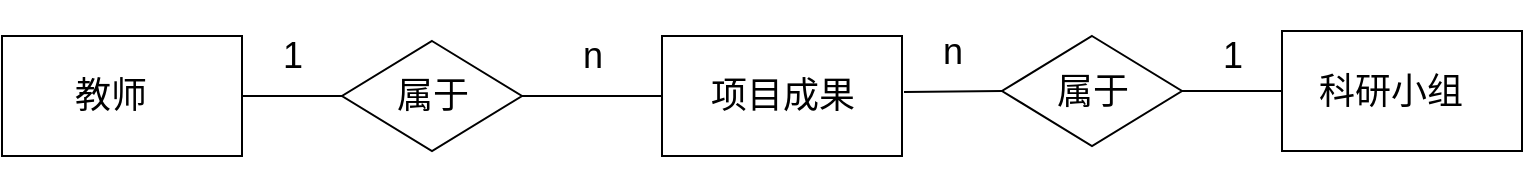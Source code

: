 <mxfile version="14.6.11" type="github">
  <diagram id="Eu6nOUOcpOGfrcl_d5k7" name="Page-1">
    <mxGraphModel dx="1038" dy="485" grid="1" gridSize="10" guides="1" tooltips="1" connect="1" arrows="1" fold="1" page="1" pageScale="1" pageWidth="827" pageHeight="1169" math="0" shadow="0">
      <root>
        <mxCell id="0" />
        <mxCell id="1" parent="0" />
        <mxCell id="IQw8xycDKLjuN-9eKdzt-23" value="&lt;font style=&quot;font-size: 18px&quot;&gt;1&lt;/font&gt;" style="text;html=1;resizable=0;autosize=1;align=center;verticalAlign=middle;points=[];fillColor=none;strokeColor=none;rounded=0;" parent="1" vertex="1">
          <mxGeometry x="180" y="215" width="30" height="20" as="geometry" />
        </mxCell>
        <mxCell id="IQw8xycDKLjuN-9eKdzt-26" value="&lt;font style=&quot;font-size: 18px&quot;&gt;n&lt;/font&gt;" style="text;html=1;resizable=0;autosize=1;align=center;verticalAlign=middle;points=[];fillColor=none;strokeColor=none;rounded=0;" parent="1" vertex="1">
          <mxGeometry x="330" y="215" width="30" height="20" as="geometry" />
        </mxCell>
        <mxCell id="5WTDee-ewbqKjF5mnnKF-1" value="" style="group;rotation=90;" vertex="1" connectable="0" parent="1">
          <mxGeometry x="220" y="217.5" width="90" height="55" as="geometry" />
        </mxCell>
        <mxCell id="IQw8xycDKLjuN-9eKdzt-5" value="" style="rhombus;whiteSpace=wrap;html=1;" parent="5WTDee-ewbqKjF5mnnKF-1" vertex="1">
          <mxGeometry width="90" height="55" as="geometry" />
        </mxCell>
        <mxCell id="IQw8xycDKLjuN-9eKdzt-21" value="&lt;span style=&quot;font-size: 18px&quot;&gt;属于&lt;/span&gt;" style="text;html=1;resizable=0;autosize=1;align=center;verticalAlign=middle;points=[];fillColor=none;strokeColor=none;rounded=0;" parent="5WTDee-ewbqKjF5mnnKF-1" vertex="1">
          <mxGeometry x="20" y="17.5" width="50" height="20" as="geometry" />
        </mxCell>
        <mxCell id="5WTDee-ewbqKjF5mnnKF-2" value="" style="group" vertex="1" connectable="0" parent="1">
          <mxGeometry x="50" y="215" width="120" height="60" as="geometry" />
        </mxCell>
        <mxCell id="IQw8xycDKLjuN-9eKdzt-6" value="" style="rounded=0;whiteSpace=wrap;html=1;" parent="5WTDee-ewbqKjF5mnnKF-2" vertex="1">
          <mxGeometry width="120" height="60" as="geometry" />
        </mxCell>
        <mxCell id="IQw8xycDKLjuN-9eKdzt-14" value="&lt;span style=&quot;font-size: 18px&quot;&gt;教师&lt;/span&gt;" style="text;html=1;resizable=0;autosize=1;align=center;verticalAlign=middle;points=[];fillColor=none;strokeColor=none;rounded=0;" parent="5WTDee-ewbqKjF5mnnKF-2" vertex="1">
          <mxGeometry x="29" y="20" width="50" height="20" as="geometry" />
        </mxCell>
        <mxCell id="5WTDee-ewbqKjF5mnnKF-3" value="" style="group" vertex="1" connectable="0" parent="1">
          <mxGeometry x="380" y="215" width="120" height="60" as="geometry" />
        </mxCell>
        <mxCell id="IQw8xycDKLjuN-9eKdzt-7" value="" style="rounded=0;whiteSpace=wrap;html=1;" parent="5WTDee-ewbqKjF5mnnKF-3" vertex="1">
          <mxGeometry width="120" height="60" as="geometry" />
        </mxCell>
        <mxCell id="IQw8xycDKLjuN-9eKdzt-16" value="&lt;span style=&quot;font-size: 18px&quot;&gt;项目成果&lt;/span&gt;" style="text;html=1;resizable=0;autosize=1;align=center;verticalAlign=middle;points=[];fillColor=none;strokeColor=none;rounded=0;" parent="5WTDee-ewbqKjF5mnnKF-3" vertex="1">
          <mxGeometry x="15" y="20" width="90" height="20" as="geometry" />
        </mxCell>
        <mxCell id="5WTDee-ewbqKjF5mnnKF-5" value="" style="endArrow=none;html=1;entryX=0;entryY=0.5;entryDx=0;entryDy=0;exitX=1;exitY=0.5;exitDx=0;exitDy=0;" edge="1" parent="1" source="IQw8xycDKLjuN-9eKdzt-5" target="IQw8xycDKLjuN-9eKdzt-7">
          <mxGeometry width="50" height="50" relative="1" as="geometry">
            <mxPoint x="390" y="280" as="sourcePoint" />
            <mxPoint x="440" y="230" as="targetPoint" />
          </mxGeometry>
        </mxCell>
        <mxCell id="5WTDee-ewbqKjF5mnnKF-6" value="" style="endArrow=none;html=1;entryX=1;entryY=0.5;entryDx=0;entryDy=0;exitX=0;exitY=0.5;exitDx=0;exitDy=0;" edge="1" parent="1" source="IQw8xycDKLjuN-9eKdzt-5" target="IQw8xycDKLjuN-9eKdzt-6">
          <mxGeometry width="50" height="50" relative="1" as="geometry">
            <mxPoint x="390" y="280" as="sourcePoint" />
            <mxPoint x="330" y="230" as="targetPoint" />
          </mxGeometry>
        </mxCell>
        <mxCell id="5WTDee-ewbqKjF5mnnKF-8" value="" style="group" vertex="1" connectable="0" parent="1">
          <mxGeometry x="690" y="212.5" width="120" height="60" as="geometry" />
        </mxCell>
        <mxCell id="5WTDee-ewbqKjF5mnnKF-9" value="" style="rounded=0;whiteSpace=wrap;html=1;" vertex="1" parent="5WTDee-ewbqKjF5mnnKF-8">
          <mxGeometry width="120" height="60" as="geometry" />
        </mxCell>
        <mxCell id="5WTDee-ewbqKjF5mnnKF-10" value="&lt;span style=&quot;font-size: 18px&quot;&gt;科研小组&lt;/span&gt;" style="text;html=1;resizable=0;autosize=1;align=center;verticalAlign=middle;points=[];fillColor=none;strokeColor=none;rounded=0;" vertex="1" parent="5WTDee-ewbqKjF5mnnKF-8">
          <mxGeometry x="9" y="20" width="90" height="20" as="geometry" />
        </mxCell>
        <mxCell id="5WTDee-ewbqKjF5mnnKF-11" value="" style="group;rotation=90;" vertex="1" connectable="0" parent="1">
          <mxGeometry x="550" y="215" width="90" height="55" as="geometry" />
        </mxCell>
        <mxCell id="5WTDee-ewbqKjF5mnnKF-12" value="" style="rhombus;whiteSpace=wrap;html=1;" vertex="1" parent="5WTDee-ewbqKjF5mnnKF-11">
          <mxGeometry width="90" height="55" as="geometry" />
        </mxCell>
        <mxCell id="5WTDee-ewbqKjF5mnnKF-13" value="&lt;span style=&quot;font-size: 18px&quot;&gt;属于&lt;/span&gt;" style="text;html=1;resizable=0;autosize=1;align=center;verticalAlign=middle;points=[];fillColor=none;strokeColor=none;rounded=0;" vertex="1" parent="5WTDee-ewbqKjF5mnnKF-11">
          <mxGeometry x="20" y="17.5" width="50" height="20" as="geometry" />
        </mxCell>
        <mxCell id="5WTDee-ewbqKjF5mnnKF-14" value="" style="endArrow=none;html=1;entryX=0;entryY=0.5;entryDx=0;entryDy=0;" edge="1" parent="1" target="5WTDee-ewbqKjF5mnnKF-12">
          <mxGeometry width="50" height="50" relative="1" as="geometry">
            <mxPoint x="501" y="243" as="sourcePoint" />
            <mxPoint x="510" y="230" as="targetPoint" />
          </mxGeometry>
        </mxCell>
        <mxCell id="5WTDee-ewbqKjF5mnnKF-15" value="" style="endArrow=none;html=1;entryX=1;entryY=0.5;entryDx=0;entryDy=0;exitX=0;exitY=0.5;exitDx=0;exitDy=0;" edge="1" parent="1" source="5WTDee-ewbqKjF5mnnKF-9" target="5WTDee-ewbqKjF5mnnKF-12">
          <mxGeometry width="50" height="50" relative="1" as="geometry">
            <mxPoint x="460" y="280" as="sourcePoint" />
            <mxPoint x="510" y="230" as="targetPoint" />
          </mxGeometry>
        </mxCell>
        <mxCell id="5WTDee-ewbqKjF5mnnKF-16" value="&lt;font style=&quot;font-size: 18px&quot;&gt;1&lt;/font&gt;" style="text;html=1;resizable=0;autosize=1;align=center;verticalAlign=middle;points=[];fillColor=none;strokeColor=none;rounded=0;" vertex="1" parent="1">
          <mxGeometry x="650" y="215" width="30" height="20" as="geometry" />
        </mxCell>
        <mxCell id="5WTDee-ewbqKjF5mnnKF-17" value="&lt;font style=&quot;font-size: 18px&quot;&gt;n&lt;/font&gt;" style="text;html=1;resizable=0;autosize=1;align=center;verticalAlign=middle;points=[];fillColor=none;strokeColor=none;rounded=0;" vertex="1" parent="1">
          <mxGeometry x="510" y="212.5" width="30" height="20" as="geometry" />
        </mxCell>
      </root>
    </mxGraphModel>
  </diagram>
</mxfile>
